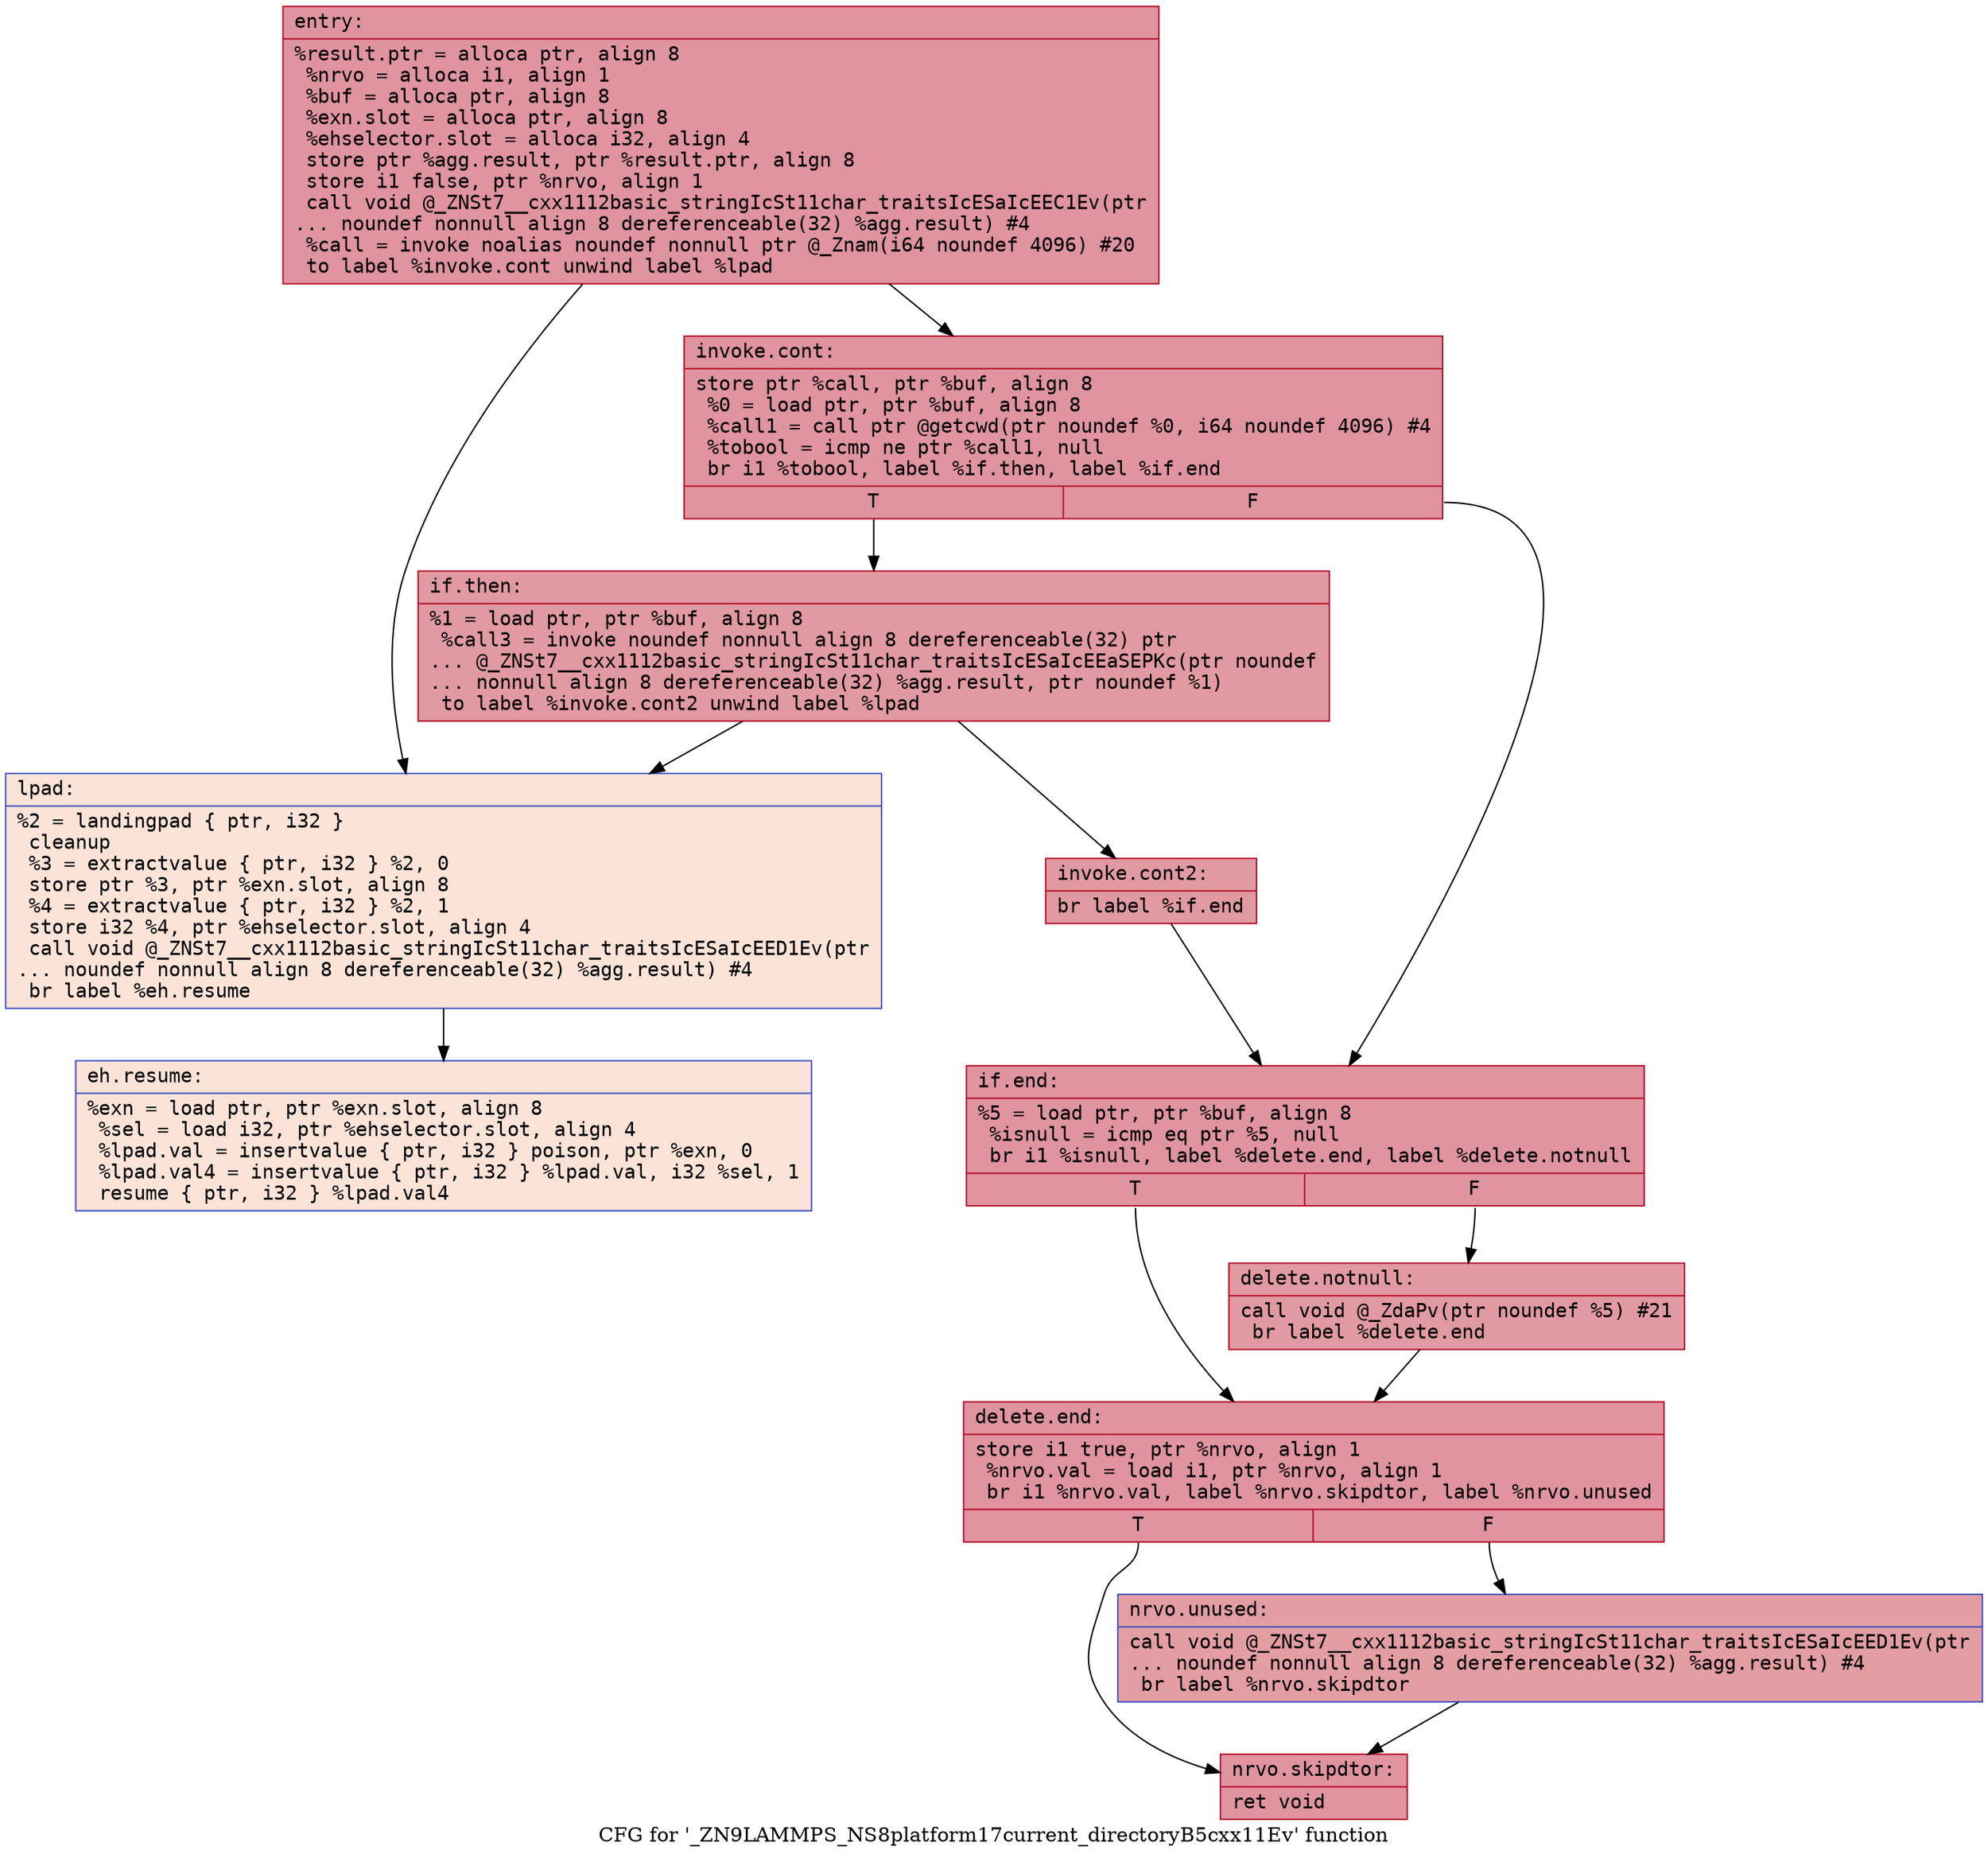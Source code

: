 digraph "CFG for '_ZN9LAMMPS_NS8platform17current_directoryB5cxx11Ev' function" {
	label="CFG for '_ZN9LAMMPS_NS8platform17current_directoryB5cxx11Ev' function";

	Node0x5651cd7eeb80 [shape=record,color="#b70d28ff", style=filled, fillcolor="#b70d2870" fontname="Courier",label="{entry:\l|  %result.ptr = alloca ptr, align 8\l  %nrvo = alloca i1, align 1\l  %buf = alloca ptr, align 8\l  %exn.slot = alloca ptr, align 8\l  %ehselector.slot = alloca i32, align 4\l  store ptr %agg.result, ptr %result.ptr, align 8\l  store i1 false, ptr %nrvo, align 1\l  call void @_ZNSt7__cxx1112basic_stringIcSt11char_traitsIcESaIcEEC1Ev(ptr\l... noundef nonnull align 8 dereferenceable(32) %agg.result) #4\l  %call = invoke noalias noundef nonnull ptr @_Znam(i64 noundef 4096) #20\l          to label %invoke.cont unwind label %lpad\l}"];
	Node0x5651cd7eeb80 -> Node0x5651cd7eefc0[tooltip="entry -> invoke.cont\nProbability 100.00%" ];
	Node0x5651cd7eeb80 -> Node0x5651cd7ef1a0[tooltip="entry -> lpad\nProbability 0.00%" ];
	Node0x5651cd7eefc0 [shape=record,color="#b70d28ff", style=filled, fillcolor="#b70d2870" fontname="Courier",label="{invoke.cont:\l|  store ptr %call, ptr %buf, align 8\l  %0 = load ptr, ptr %buf, align 8\l  %call1 = call ptr @getcwd(ptr noundef %0, i64 noundef 4096) #4\l  %tobool = icmp ne ptr %call1, null\l  br i1 %tobool, label %if.then, label %if.end\l|{<s0>T|<s1>F}}"];
	Node0x5651cd7eefc0:s0 -> Node0x5651cd7ef760[tooltip="invoke.cont -> if.then\nProbability 62.50%" ];
	Node0x5651cd7eefc0:s1 -> Node0x5651cd7ef9d0[tooltip="invoke.cont -> if.end\nProbability 37.50%" ];
	Node0x5651cd7ef760 [shape=record,color="#b70d28ff", style=filled, fillcolor="#bb1b2c70" fontname="Courier",label="{if.then:\l|  %1 = load ptr, ptr %buf, align 8\l  %call3 = invoke noundef nonnull align 8 dereferenceable(32) ptr\l... @_ZNSt7__cxx1112basic_stringIcSt11char_traitsIcESaIcEEaSEPKc(ptr noundef\l... nonnull align 8 dereferenceable(32) %agg.result, ptr noundef %1)\l          to label %invoke.cont2 unwind label %lpad\l}"];
	Node0x5651cd7ef760 -> Node0x5651cd7efc20[tooltip="if.then -> invoke.cont2\nProbability 100.00%" ];
	Node0x5651cd7ef760 -> Node0x5651cd7ef1a0[tooltip="if.then -> lpad\nProbability 0.00%" ];
	Node0x5651cd7efc20 [shape=record,color="#b70d28ff", style=filled, fillcolor="#bb1b2c70" fontname="Courier",label="{invoke.cont2:\l|  br label %if.end\l}"];
	Node0x5651cd7efc20 -> Node0x5651cd7ef9d0[tooltip="invoke.cont2 -> if.end\nProbability 100.00%" ];
	Node0x5651cd7ef1a0 [shape=record,color="#3d50c3ff", style=filled, fillcolor="#f6bfa670" fontname="Courier",label="{lpad:\l|  %2 = landingpad \{ ptr, i32 \}\l          cleanup\l  %3 = extractvalue \{ ptr, i32 \} %2, 0\l  store ptr %3, ptr %exn.slot, align 8\l  %4 = extractvalue \{ ptr, i32 \} %2, 1\l  store i32 %4, ptr %ehselector.slot, align 4\l  call void @_ZNSt7__cxx1112basic_stringIcSt11char_traitsIcESaIcEED1Ev(ptr\l... noundef nonnull align 8 dereferenceable(32) %agg.result) #4\l  br label %eh.resume\l}"];
	Node0x5651cd7ef1a0 -> Node0x5651cd7efbd0[tooltip="lpad -> eh.resume\nProbability 100.00%" ];
	Node0x5651cd7ef9d0 [shape=record,color="#b70d28ff", style=filled, fillcolor="#b70d2870" fontname="Courier",label="{if.end:\l|  %5 = load ptr, ptr %buf, align 8\l  %isnull = icmp eq ptr %5, null\l  br i1 %isnull, label %delete.end, label %delete.notnull\l|{<s0>T|<s1>F}}"];
	Node0x5651cd7ef9d0:s0 -> Node0x5651cd7f03e0[tooltip="if.end -> delete.end\nProbability 37.50%" ];
	Node0x5651cd7ef9d0:s1 -> Node0x5651cd7f0460[tooltip="if.end -> delete.notnull\nProbability 62.50%" ];
	Node0x5651cd7f0460 [shape=record,color="#b70d28ff", style=filled, fillcolor="#bb1b2c70" fontname="Courier",label="{delete.notnull:\l|  call void @_ZdaPv(ptr noundef %5) #21\l  br label %delete.end\l}"];
	Node0x5651cd7f0460 -> Node0x5651cd7f03e0[tooltip="delete.notnull -> delete.end\nProbability 100.00%" ];
	Node0x5651cd7f03e0 [shape=record,color="#b70d28ff", style=filled, fillcolor="#b70d2870" fontname="Courier",label="{delete.end:\l|  store i1 true, ptr %nrvo, align 1\l  %nrvo.val = load i1, ptr %nrvo, align 1\l  br i1 %nrvo.val, label %nrvo.skipdtor, label %nrvo.unused\l|{<s0>T|<s1>F}}"];
	Node0x5651cd7f03e0:s0 -> Node0x5651cd7f0960[tooltip="delete.end -> nrvo.skipdtor\nProbability 50.00%" ];
	Node0x5651cd7f03e0:s1 -> Node0x5651cd7f09e0[tooltip="delete.end -> nrvo.unused\nProbability 50.00%" ];
	Node0x5651cd7f09e0 [shape=record,color="#3d50c3ff", style=filled, fillcolor="#be242e70" fontname="Courier",label="{nrvo.unused:\l|  call void @_ZNSt7__cxx1112basic_stringIcSt11char_traitsIcESaIcEED1Ev(ptr\l... noundef nonnull align 8 dereferenceable(32) %agg.result) #4\l  br label %nrvo.skipdtor\l}"];
	Node0x5651cd7f09e0 -> Node0x5651cd7f0960[tooltip="nrvo.unused -> nrvo.skipdtor\nProbability 100.00%" ];
	Node0x5651cd7f0960 [shape=record,color="#b70d28ff", style=filled, fillcolor="#b70d2870" fontname="Courier",label="{nrvo.skipdtor:\l|  ret void\l}"];
	Node0x5651cd7efbd0 [shape=record,color="#3d50c3ff", style=filled, fillcolor="#f6bfa670" fontname="Courier",label="{eh.resume:\l|  %exn = load ptr, ptr %exn.slot, align 8\l  %sel = load i32, ptr %ehselector.slot, align 4\l  %lpad.val = insertvalue \{ ptr, i32 \} poison, ptr %exn, 0\l  %lpad.val4 = insertvalue \{ ptr, i32 \} %lpad.val, i32 %sel, 1\l  resume \{ ptr, i32 \} %lpad.val4\l}"];
}
